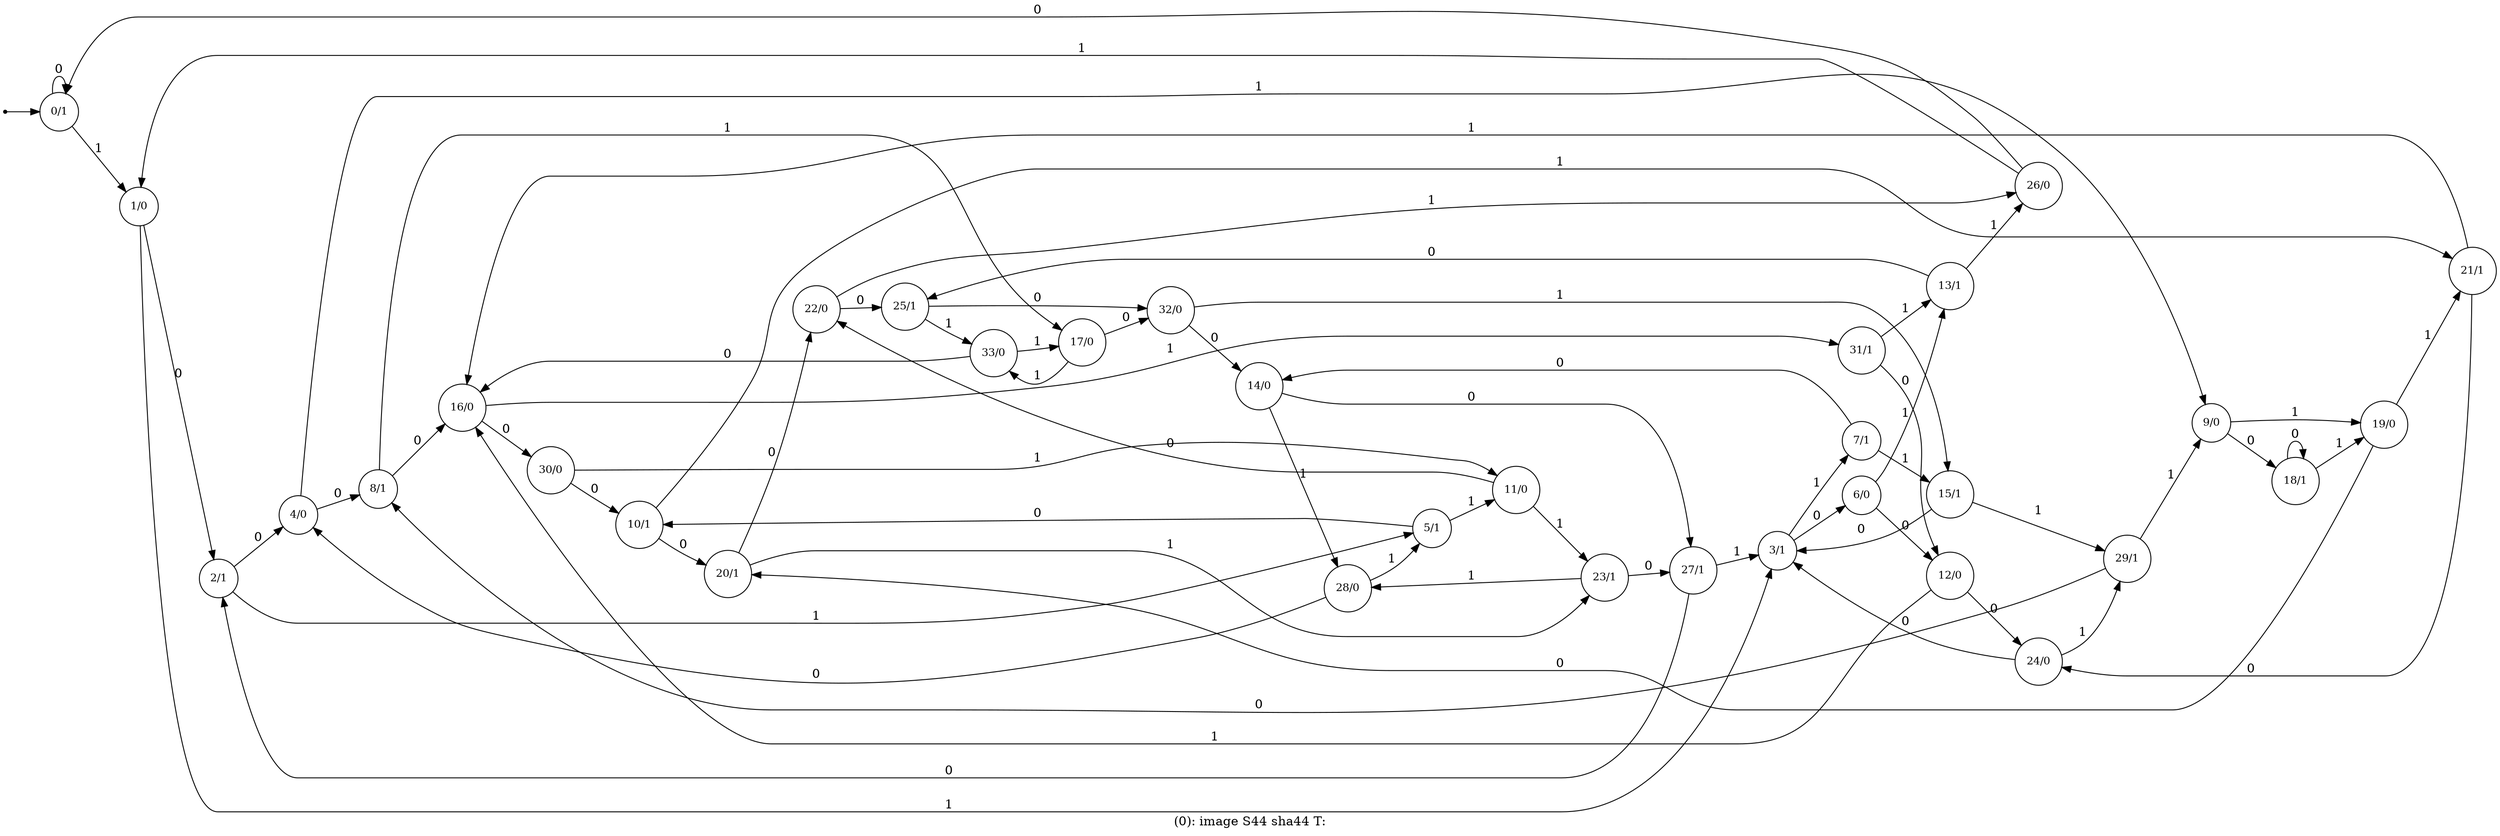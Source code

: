 digraph G {
label = "(0): image S44 sha44 T:";
rankdir = LR;
node [shape = circle, label="0/1", fontsize=12]0;
node [shape = circle, label="1/0", fontsize=12]1;
node [shape = circle, label="2/1", fontsize=12]2;
node [shape = circle, label="3/1", fontsize=12]3;
node [shape = circle, label="4/0", fontsize=12]4;
node [shape = circle, label="5/1", fontsize=12]5;
node [shape = circle, label="6/0", fontsize=12]6;
node [shape = circle, label="7/1", fontsize=12]7;
node [shape = circle, label="8/1", fontsize=12]8;
node [shape = circle, label="9/0", fontsize=12]9;
node [shape = circle, label="10/1", fontsize=12]10;
node [shape = circle, label="11/0", fontsize=12]11;
node [shape = circle, label="12/0", fontsize=12]12;
node [shape = circle, label="13/1", fontsize=12]13;
node [shape = circle, label="14/0", fontsize=12]14;
node [shape = circle, label="15/1", fontsize=12]15;
node [shape = circle, label="16/0", fontsize=12]16;
node [shape = circle, label="17/0", fontsize=12]17;
node [shape = circle, label="18/1", fontsize=12]18;
node [shape = circle, label="19/0", fontsize=12]19;
node [shape = circle, label="20/1", fontsize=12]20;
node [shape = circle, label="21/1", fontsize=12]21;
node [shape = circle, label="22/0", fontsize=12]22;
node [shape = circle, label="23/1", fontsize=12]23;
node [shape = circle, label="24/0", fontsize=12]24;
node [shape = circle, label="25/1", fontsize=12]25;
node [shape = circle, label="26/0", fontsize=12]26;
node [shape = circle, label="27/1", fontsize=12]27;
node [shape = circle, label="28/0", fontsize=12]28;
node [shape = circle, label="29/1", fontsize=12]29;
node [shape = circle, label="30/0", fontsize=12]30;
node [shape = circle, label="31/1", fontsize=12]31;
node [shape = circle, label="32/0", fontsize=12]32;
node [shape = circle, label="33/0", fontsize=12]33;
node [shape = point ]; qi
qi -> 0;
0 -> 0[ label = "0"];
0 -> 1[ label = "1"];
1 -> 2[ label = "0"];
1 -> 3[ label = "1"];
2 -> 4[ label = "0"];
2 -> 5[ label = "1"];
3 -> 6[ label = "0"];
3 -> 7[ label = "1"];
4 -> 8[ label = "0"];
4 -> 9[ label = "1"];
5 -> 10[ label = "0"];
5 -> 11[ label = "1"];
6 -> 12[ label = "0"];
6 -> 13[ label = "1"];
7 -> 14[ label = "0"];
7 -> 15[ label = "1"];
8 -> 16[ label = "0"];
8 -> 17[ label = "1"];
9 -> 18[ label = "0"];
9 -> 19[ label = "1"];
10 -> 20[ label = "0"];
10 -> 21[ label = "1"];
11 -> 22[ label = "0"];
11 -> 23[ label = "1"];
12 -> 16[ label = "1"];
12 -> 24[ label = "0"];
13 -> 25[ label = "0"];
13 -> 26[ label = "1"];
14 -> 27[ label = "0"];
14 -> 28[ label = "1"];
15 -> 3[ label = "0"];
15 -> 29[ label = "1"];
16 -> 30[ label = "0"];
16 -> 31[ label = "1"];
17 -> 32[ label = "0"];
17 -> 33[ label = "1"];
18 -> 18[ label = "0"];
18 -> 19[ label = "1"];
19 -> 20[ label = "0"];
19 -> 21[ label = "1"];
20 -> 22[ label = "0"];
20 -> 23[ label = "1"];
21 -> 16[ label = "1"];
21 -> 24[ label = "0"];
22 -> 25[ label = "0"];
22 -> 26[ label = "1"];
23 -> 27[ label = "0"];
23 -> 28[ label = "1"];
24 -> 3[ label = "0"];
24 -> 29[ label = "1"];
25 -> 32[ label = "0"];
25 -> 33[ label = "1"];
26 -> 0[ label = "0"];
26 -> 1[ label = "1"];
27 -> 2[ label = "0"];
27 -> 3[ label = "1"];
28 -> 4[ label = "0"];
28 -> 5[ label = "1"];
29 -> 8[ label = "0"];
29 -> 9[ label = "1"];
30 -> 10[ label = "0"];
30 -> 11[ label = "1"];
31 -> 12[ label = "0"];
31 -> 13[ label = "1"];
32 -> 14[ label = "0"];
32 -> 15[ label = "1"];
33 -> 16[ label = "0"];
33 -> 17[ label = "1"];
}
